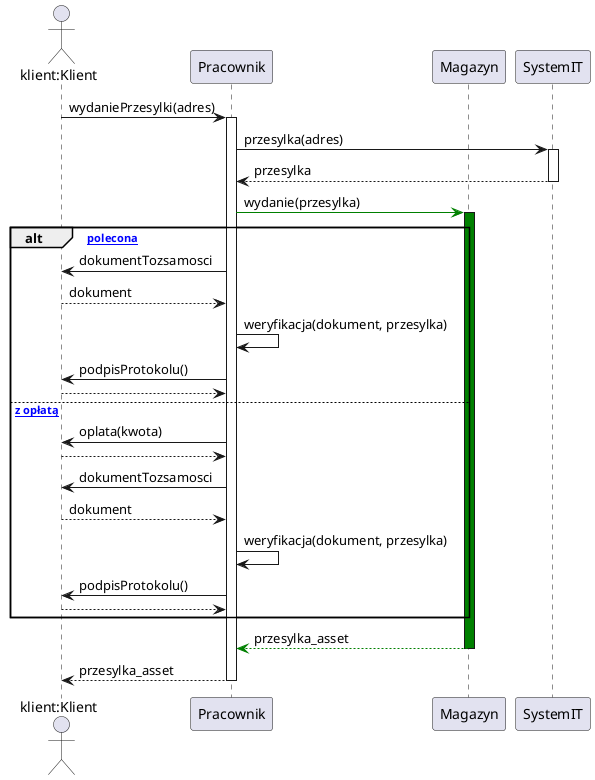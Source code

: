 @startuml

actor "klient:Klient" as klient
participant Pracownik
participant Magazyn
participant SystemIT

klient -> Pracownik : wydaniePrzesylki(adres)
activate Pracownik
Pracownik -> SystemIT : przesylka(adres)
activate SystemIT
return przesylka
' Osobny wątek więc w innym kolorze 
Pracownik -[#green]> Magazyn : wydanie(przesylka)
activate Magazyn #green
alt [przesylka polecona]
Pracownik -> klient : dokumentTozsamosci
klient -->Pracownik: dokument
Pracownik -> Pracownik : weryfikacja(dokument, przesylka)
Pracownik -> klient : podpisProtokolu()
klient --> Pracownik 
else [polecony z opłatą]
Pracownik -> klient : oplata(kwota)
klient --> Pracownik
Pracownik -> klient : dokumentTozsamosci
klient -->Pracownik: dokument
Pracownik -> Pracownik : weryfikacja(dokument, przesylka)
Pracownik -> klient : podpisProtokolu()
klient --> Pracownik 
end
Magazyn -[#green]-> Pracownik : przesylka_asset 
deactivate Magazyn
Pracownik --> klient : przesylka_asset
deactivate Pracownik
@enduml